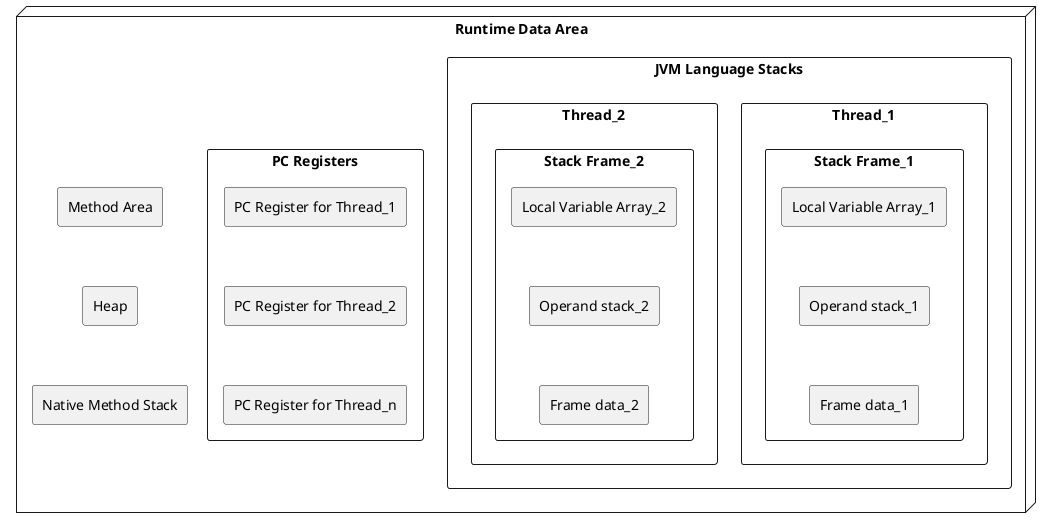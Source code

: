 @startuml
skinparam linetype ortho

package "Runtime Data Area" <<Node>> {
	package "Method Area" <<Rectangle>> {
	}
	package "Heap" <<Rectangle>> {
	}
	package "JVM Language Stacks" <<Rectangle>> {
		package "Thread_1" <<Rectangle>> {
			rectangle "Stack Frame_1" as sk1{
						rectangle "Local Variable Array_1" as lva1{
            			}
            			rectangle "Operand stack_1" as os1{
            			}
            			rectangle "Frame data_1" as fa1{
            			}

						lva1 -[hidden]- os1
						os1 -[hidden]- fa1
			}
		}
		package "Thread_2" <<Rectangle>> {
			rectangle "Stack Frame_2" as sk2{
						rectangle "Local Variable Array_2" as lva2{
            			}
            			rectangle "Operand stack_2" as os2{
            			}
            			rectangle "Frame data_2" as fa2{
            			}

						lva2 -[hidden]- os2
						os2 -[hidden]- fa2
			}
		}

'		"Thread_1" .[hidden].> "Thread_2"
	}
	package "PC Registers" <<Rectangle>> {
		package "PC Register for Thread_1" <<Rectangle>> {
		}
		package "PC Register for Thread_2" <<Rectangle>> {
		}
		package "PC Register for Thread_n" <<Rectangle>> {
		}

		"PC Register for Thread_1" -[hidden]-> "PC Register for Thread_2"
		"PC Register for Thread_2" -[hidden]-> "PC Register for Thread_n"
	}
	package "Native Method Stack" <<Rectangle>> {
	}

	"Method Area" -[hidden]-> "Heap"
	"Heap" -[hidden]-> "Native Method Stack"
}


@enduml
